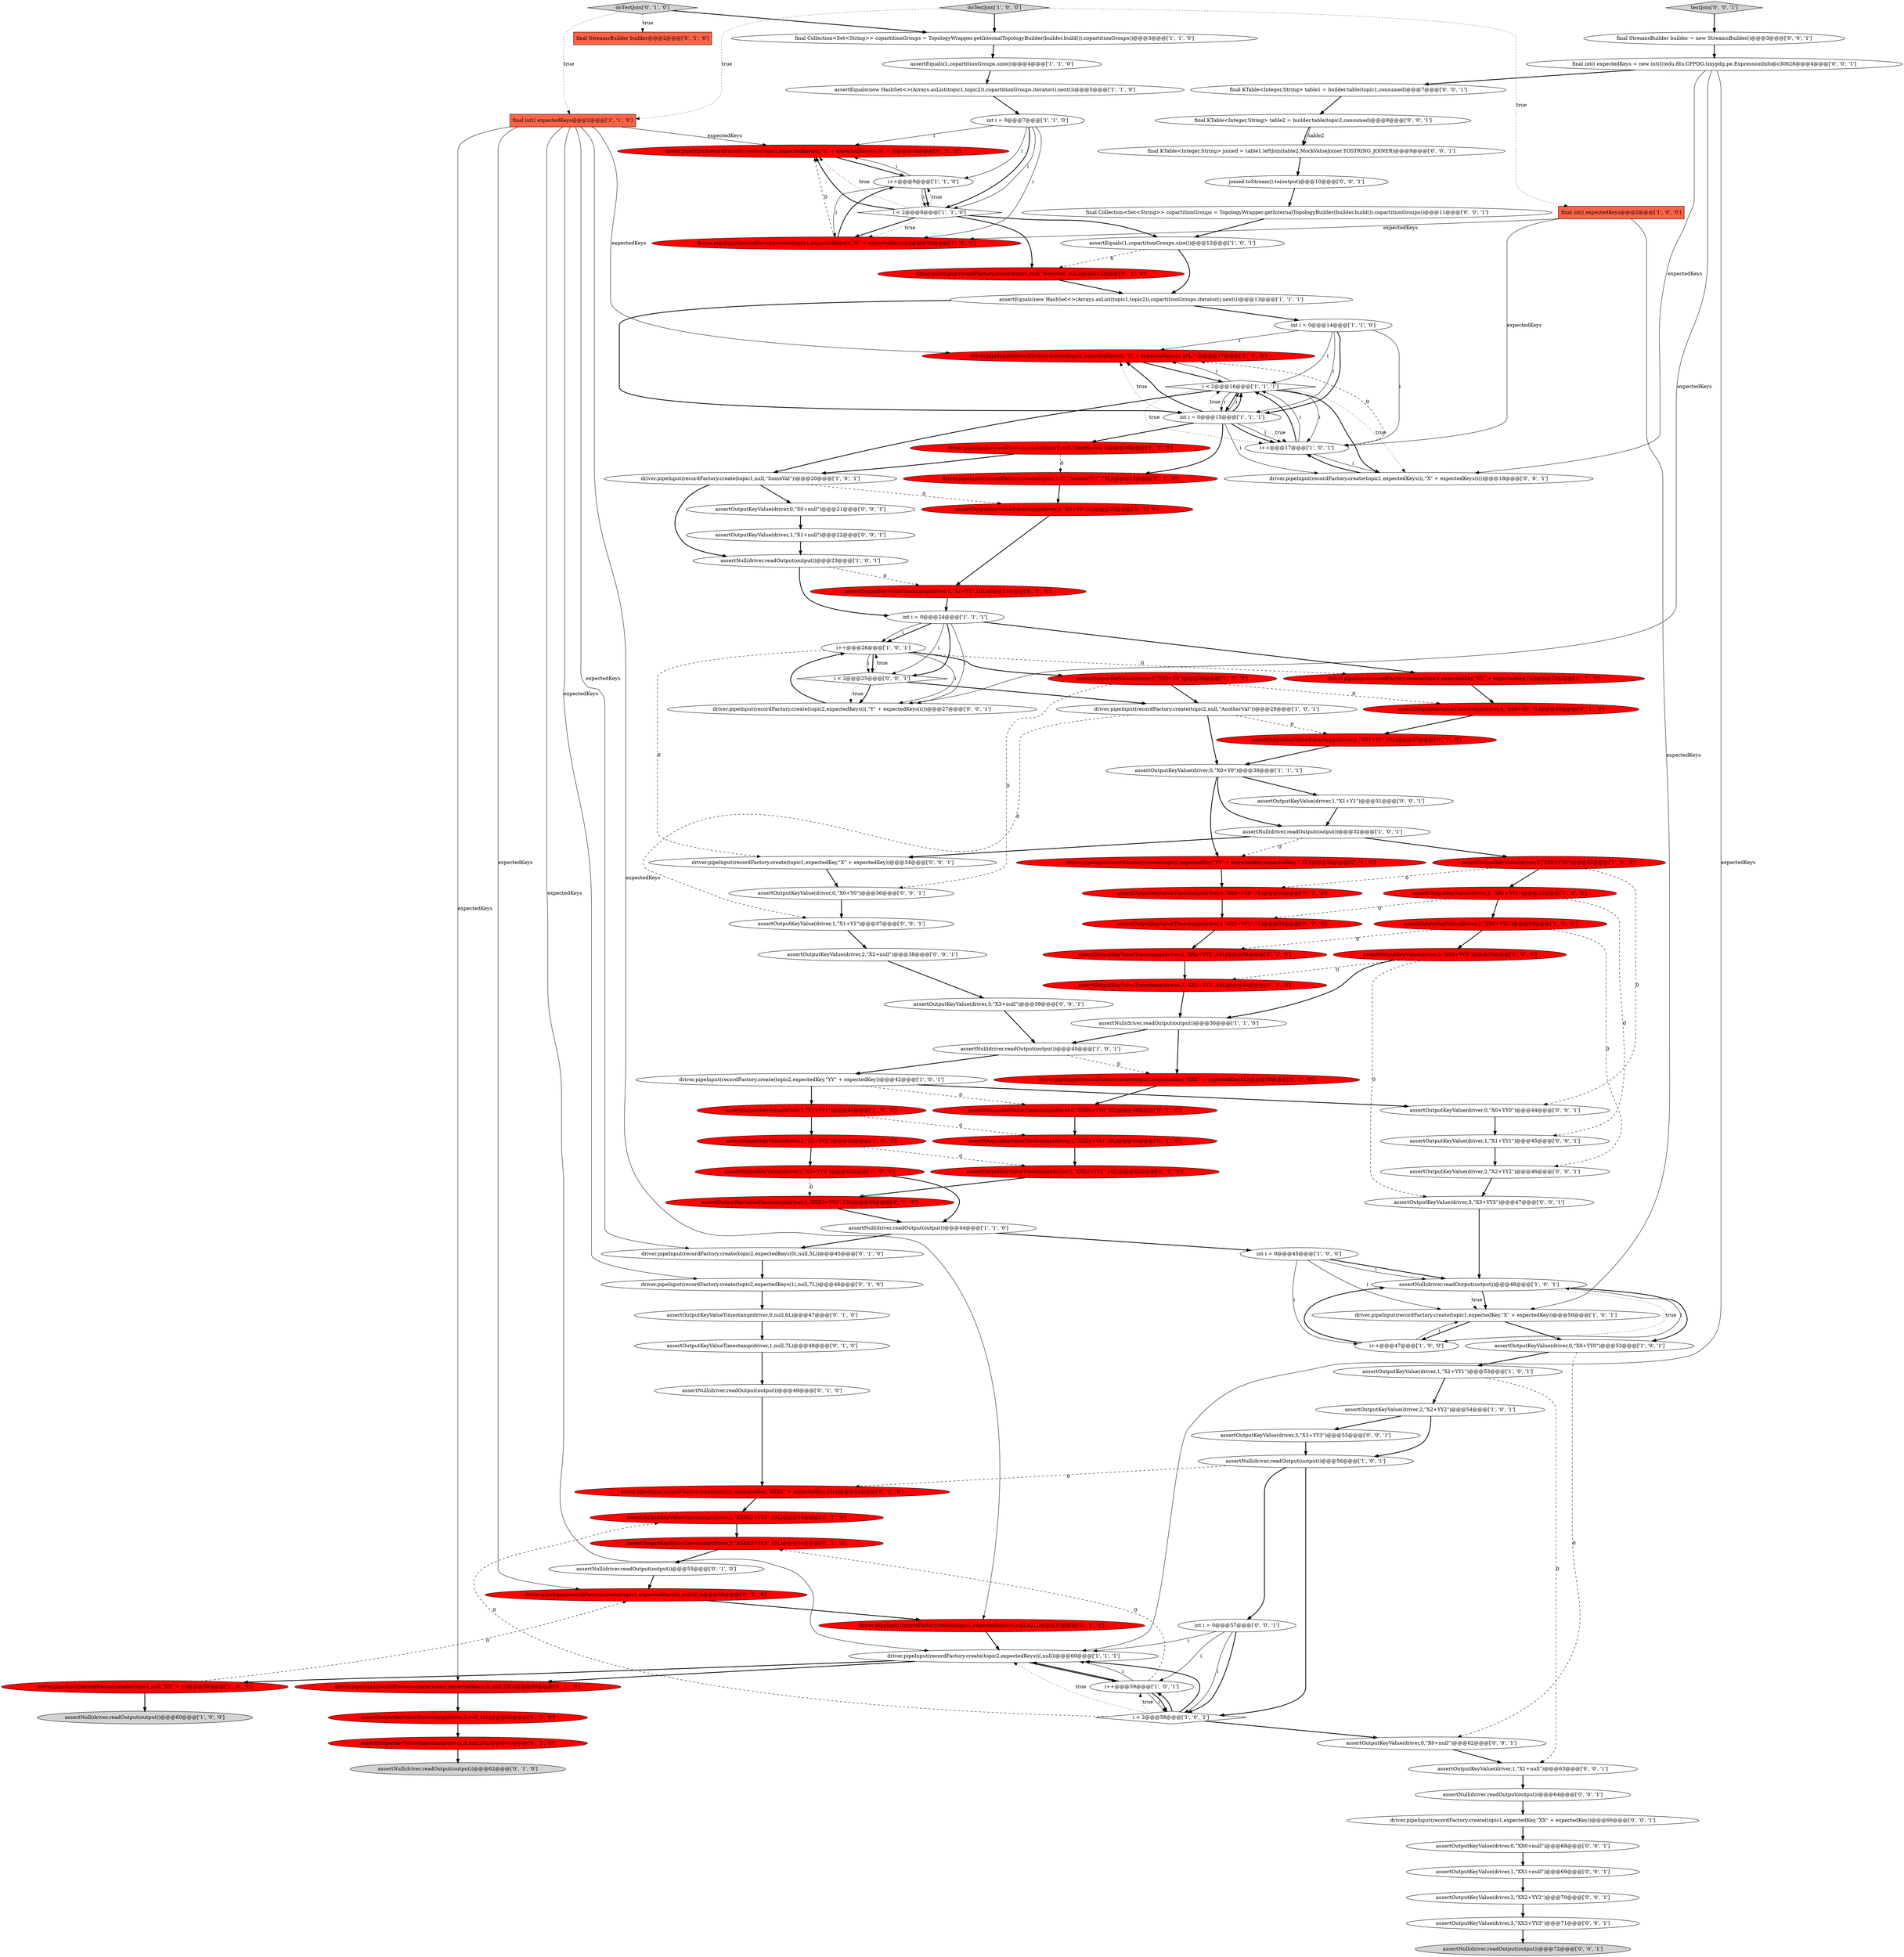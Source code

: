 digraph {
108 [style = filled, label = "driver.pipeInput(recordFactory.create(topic1,expectedKey,\"X\" + expectedKey))@@@34@@@['0', '0', '1']", fillcolor = white, shape = ellipse image = "AAA0AAABBB3BBB"];
22 [style = filled, label = "assertNull(driver.readOutput(output))@@@36@@@['1', '1', '0']", fillcolor = white, shape = ellipse image = "AAA0AAABBB1BBB"];
87 [style = filled, label = "assertOutputKeyValue(driver,1,\"X1+null\")@@@63@@@['0', '0', '1']", fillcolor = white, shape = ellipse image = "AAA0AAABBB3BBB"];
116 [style = filled, label = "assertOutputKeyValue(driver,3,\"X3+YY3\")@@@55@@@['0', '0', '1']", fillcolor = white, shape = ellipse image = "AAA0AAABBB3BBB"];
28 [style = filled, label = "driver.pipeInput(recordFactory.create(topic1,expectedKeys(i(,\"X\" + expectedKeys(i())@@@10@@@['1', '0', '0']", fillcolor = red, shape = ellipse image = "AAA1AAABBB1BBB"];
71 [style = filled, label = "assertOutputKeyValueTimestamp(driver,2,\"XXXX2+YY2\",13L)@@@53@@@['0', '1', '0']", fillcolor = red, shape = ellipse image = "AAA1AAABBB2BBB"];
56 [style = filled, label = "driver.pipeInput(recordFactory.create(topic1,null,\"SomeVal\",42L))@@@12@@@['0', '1', '0']", fillcolor = red, shape = ellipse image = "AAA1AAABBB2BBB"];
47 [style = filled, label = "assertNull(driver.readOutput(output))@@@44@@@['1', '1', '0']", fillcolor = white, shape = ellipse image = "AAA0AAABBB1BBB"];
46 [style = filled, label = "int i = 0@@@24@@@['1', '1', '1']", fillcolor = white, shape = ellipse image = "AAA0AAABBB1BBB"];
48 [style = filled, label = "int i = 0@@@14@@@['1', '1', '0']", fillcolor = white, shape = ellipse image = "AAA0AAABBB1BBB"];
99 [style = filled, label = "final KTable<Integer,String> joined = table1.leftJoin(table2,MockValueJoiner.TOSTRING_JOINER)@@@9@@@['0', '0', '1']", fillcolor = white, shape = ellipse image = "AAA0AAABBB3BBB"];
115 [style = filled, label = "assertOutputKeyValue(driver,2,\"X2+null\")@@@38@@@['0', '0', '1']", fillcolor = white, shape = ellipse image = "AAA0AAABBB3BBB"];
49 [style = filled, label = "assertOutputKeyValueTimestamp(driver,0,\"X0+Y0\",5L)@@@20@@@['0', '1', '0']", fillcolor = red, shape = ellipse image = "AAA1AAABBB2BBB"];
75 [style = filled, label = "driver.pipeInput(recordFactory.create(topic1,expectedKeys(0(,null,0L))@@@56@@@['0', '1', '0']", fillcolor = red, shape = ellipse image = "AAA1AAABBB2BBB"];
109 [style = filled, label = "final Collection<Set<String>> copartitionGroups = TopologyWrapper.getInternalTopologyBuilder(builder.build()).copartitionGroups()@@@11@@@['0', '0', '1']", fillcolor = white, shape = ellipse image = "AAA0AAABBB3BBB"];
37 [style = filled, label = "assertOutputKeyValue(driver,2,\"X2+YY2\")@@@54@@@['1', '0', '1']", fillcolor = white, shape = ellipse image = "AAA0AAABBB1BBB"];
83 [style = filled, label = "assertOutputKeyValueTimestamp(driver,3,null,20L)@@@61@@@['0', '1', '0']", fillcolor = red, shape = ellipse image = "AAA1AAABBB2BBB"];
61 [style = filled, label = "assertOutputKeyValueTimestamp(driver,2,\"XX2+YY2\",10L)@@@34@@@['0', '1', '0']", fillcolor = red, shape = ellipse image = "AAA1AAABBB2BBB"];
110 [style = filled, label = "assertOutputKeyValue(driver,2,\"X2+YY2\")@@@46@@@['0', '0', '1']", fillcolor = white, shape = ellipse image = "AAA0AAABBB3BBB"];
58 [style = filled, label = "assertOutputKeyValueTimestamp(driver,1,\"XXX1+YY1\",6L)@@@41@@@['0', '1', '0']", fillcolor = red, shape = ellipse image = "AAA1AAABBB2BBB"];
25 [style = filled, label = "driver.pipeInput(recordFactory.create(topic1,null,\"XX\" + 1))@@@59@@@['1', '0', '0']", fillcolor = red, shape = ellipse image = "AAA1AAABBB1BBB"];
113 [style = filled, label = "assertOutputKeyValue(driver,0,\"X0+YY0\")@@@44@@@['0', '0', '1']", fillcolor = white, shape = ellipse image = "AAA0AAABBB3BBB"];
10 [style = filled, label = "assertOutputKeyValue(driver,3,\"X3+YY3\")@@@43@@@['1', '0', '0']", fillcolor = red, shape = ellipse image = "AAA1AAABBB1BBB"];
8 [style = filled, label = "i < 2@@@8@@@['1', '1', '0']", fillcolor = white, shape = diamond image = "AAA0AAABBB1BBB"];
0 [style = filled, label = "driver.pipeInput(recordFactory.create(topic1,expectedKey,\"X\" + expectedKey))@@@50@@@['1', '0', '1']", fillcolor = white, shape = ellipse image = "AAA0AAABBB1BBB"];
7 [style = filled, label = "i++@@@17@@@['1', '0', '1']", fillcolor = white, shape = ellipse image = "AAA0AAABBB1BBB"];
62 [style = filled, label = "driver.pipeInput(recordFactory.create(topic2,expectedKey,\"YY\" + expectedKey,expectedKey * 5L))@@@30@@@['0', '1', '0']", fillcolor = red, shape = ellipse image = "AAA1AAABBB2BBB"];
14 [style = filled, label = "assertOutputKeyValue(driver,1,\"XX1+YY1\")@@@33@@@['1', '0', '0']", fillcolor = red, shape = ellipse image = "AAA1AAABBB1BBB"];
19 [style = filled, label = "driver.pipeInput(recordFactory.create(topic2,expectedKey,\"YY\" + expectedKey))@@@42@@@['1', '0', '1']", fillcolor = white, shape = ellipse image = "AAA0AAABBB1BBB"];
76 [style = filled, label = "assertOutputKeyValueTimestamp(driver,0,\"XX0+YY0\",7L)@@@32@@@['0', '1', '0']", fillcolor = red, shape = ellipse image = "AAA1AAABBB2BBB"];
51 [style = filled, label = "assertOutputKeyValueTimestamp(driver,0,\"XX0+Y0\",7L)@@@26@@@['0', '1', '0']", fillcolor = red, shape = ellipse image = "AAA1AAABBB2BBB"];
33 [style = filled, label = "assertEquals(new HashSet<>(Arrays.asList(topic1,topic2)),copartitionGroups.iterator().next())@@@5@@@['1', '1', '0']", fillcolor = white, shape = ellipse image = "AAA0AAABBB1BBB"];
45 [style = filled, label = "assertOutputKeyValue(driver,2,\"X2+YY2\")@@@42@@@['1', '0', '0']", fillcolor = red, shape = ellipse image = "AAA1AAABBB1BBB"];
84 [style = filled, label = "driver.pipeInput(recordFactory.create(topic1,expectedKey,\"XXXX\" + expectedKey,13L))@@@51@@@['0', '1', '0']", fillcolor = red, shape = ellipse image = "AAA1AAABBB2BBB"];
88 [style = filled, label = "assertOutputKeyValue(driver,2,\"XX2+YY2\")@@@70@@@['0', '0', '1']", fillcolor = white, shape = ellipse image = "AAA0AAABBB3BBB"];
54 [style = filled, label = "assertOutputKeyValueTimestamp(driver,3,\"XXXX3+YY3\",15L)@@@54@@@['0', '1', '0']", fillcolor = red, shape = ellipse image = "AAA1AAABBB2BBB"];
5 [style = filled, label = "i++@@@26@@@['1', '0', '1']", fillcolor = white, shape = ellipse image = "AAA0AAABBB1BBB"];
9 [style = filled, label = "assertNull(driver.readOutput(output))@@@32@@@['1', '0', '1']", fillcolor = white, shape = ellipse image = "AAA0AAABBB1BBB"];
43 [style = filled, label = "assertNull(driver.readOutput(output))@@@23@@@['1', '0', '1']", fillcolor = white, shape = ellipse image = "AAA0AAABBB1BBB"];
13 [style = filled, label = "i < 2@@@58@@@['1', '0', '1']", fillcolor = white, shape = diamond image = "AAA0AAABBB1BBB"];
91 [style = filled, label = "assertNull(driver.readOutput(output))@@@72@@@['0', '0', '1']", fillcolor = lightgray, shape = ellipse image = "AAA0AAABBB3BBB"];
55 [style = filled, label = "assertNull(driver.readOutput(output))@@@55@@@['0', '1', '0']", fillcolor = white, shape = ellipse image = "AAA0AAABBB2BBB"];
85 [style = filled, label = "testJoin['0', '0', '1']", fillcolor = lightgray, shape = diamond image = "AAA0AAABBB3BBB"];
69 [style = filled, label = "assertOutputKeyValueTimestamp(driver,3,\"XX3+YY3\",15L)@@@35@@@['0', '1', '0']", fillcolor = red, shape = ellipse image = "AAA1AAABBB2BBB"];
101 [style = filled, label = "assertOutputKeyValue(driver,3,\"XX3+YY3\")@@@71@@@['0', '0', '1']", fillcolor = white, shape = ellipse image = "AAA0AAABBB3BBB"];
96 [style = filled, label = "assertOutputKeyValue(driver,3,\"X3+null\")@@@39@@@['0', '0', '1']", fillcolor = white, shape = ellipse image = "AAA0AAABBB3BBB"];
59 [style = filled, label = "driver.pipeInput(recordFactory.create(topic2,expectedKeys(i(,\"Y\" + expectedKeys(i(,10L * i))@@@17@@@['0', '1', '0']", fillcolor = red, shape = ellipse image = "AAA1AAABBB2BBB"];
36 [style = filled, label = "assertOutputKeyValue(driver,1,\"X1+YY1\")@@@41@@@['1', '0', '0']", fillcolor = red, shape = ellipse image = "AAA1AAABBB1BBB"];
92 [style = filled, label = "assertNull(driver.readOutput(output))@@@64@@@['0', '0', '1']", fillcolor = white, shape = ellipse image = "AAA0AAABBB3BBB"];
63 [style = filled, label = "driver.pipeInput(recordFactory.create(topic1,expectedKeys(3(,null,20L))@@@59@@@['0', '1', '0']", fillcolor = red, shape = ellipse image = "AAA1AAABBB2BBB"];
77 [style = filled, label = "assertOutputKeyValueTimestamp(driver,1,\"XX1+YY1\",7L)@@@33@@@['0', '1', '0']", fillcolor = red, shape = ellipse image = "AAA1AAABBB2BBB"];
66 [style = filled, label = "assertOutputKeyValueTimestamp(driver,3,\"XXX3+YY3\",15L)@@@43@@@['0', '1', '0']", fillcolor = red, shape = ellipse image = "AAA1AAABBB2BBB"];
60 [style = filled, label = "assertOutputKeyValueTimestamp(driver,1,\"X1+Y1\",10L)@@@21@@@['0', '1', '0']", fillcolor = red, shape = ellipse image = "AAA1AAABBB2BBB"];
97 [style = filled, label = "driver.pipeInput(recordFactory.create(topic1,expectedKeys(i(,\"X\" + expectedKeys(i())@@@18@@@['0', '0', '1']", fillcolor = white, shape = ellipse image = "AAA0AAABBB3BBB"];
4 [style = filled, label = "assertNull(driver.readOutput(output))@@@56@@@['1', '0', '1']", fillcolor = white, shape = ellipse image = "AAA0AAABBB1BBB"];
72 [style = filled, label = "driver.pipeInput(recordFactory.create(topic2,expectedKeys(0(,null,5L))@@@45@@@['0', '1', '0']", fillcolor = white, shape = ellipse image = "AAA0AAABBB2BBB"];
65 [style = filled, label = "assertOutputKeyValueTimestamp(driver,1,null,7L)@@@48@@@['0', '1', '0']", fillcolor = white, shape = ellipse image = "AAA0AAABBB2BBB"];
107 [style = filled, label = "final KTable<Integer,String> table1 = builder.table(topic1,consumed)@@@7@@@['0', '0', '1']", fillcolor = white, shape = ellipse image = "AAA0AAABBB3BBB"];
42 [style = filled, label = "assertOutputKeyValue(driver,2,\"XX2+YY2\")@@@34@@@['1', '0', '0']", fillcolor = red, shape = ellipse image = "AAA1AAABBB1BBB"];
104 [style = filled, label = "assertOutputKeyValue(driver,1,\"X1+null\")@@@22@@@['0', '0', '1']", fillcolor = white, shape = ellipse image = "AAA0AAABBB3BBB"];
50 [style = filled, label = "driver.pipeInput(recordFactory.create(topic1,expectedKeys(1(,null,42L))@@@57@@@['0', '1', '0']", fillcolor = red, shape = ellipse image = "AAA1AAABBB2BBB"];
102 [style = filled, label = "assertOutputKeyValue(driver,3,\"X3+YY3\")@@@47@@@['0', '0', '1']", fillcolor = white, shape = ellipse image = "AAA0AAABBB3BBB"];
105 [style = filled, label = "assertOutputKeyValue(driver,1,\"X1+YY1\")@@@45@@@['0', '0', '1']", fillcolor = white, shape = ellipse image = "AAA0AAABBB3BBB"];
41 [style = filled, label = "i < 2@@@16@@@['1', '1', '1']", fillcolor = white, shape = diamond image = "AAA0AAABBB1BBB"];
31 [style = filled, label = "assertEquals(1,copartitionGroups.size())@@@4@@@['1', '1', '0']", fillcolor = white, shape = ellipse image = "AAA0AAABBB1BBB"];
34 [style = filled, label = "assertEquals(1,copartitionGroups.size())@@@12@@@['1', '0', '1']", fillcolor = white, shape = ellipse image = "AAA0AAABBB1BBB"];
57 [style = filled, label = "driver.pipeInput(recordFactory.create(topic1,expectedKeys(i(,\"X\" + expectedKeys(i(,5L + i))@@@10@@@['0', '1', '0']", fillcolor = red, shape = ellipse image = "AAA1AAABBB2BBB"];
93 [style = filled, label = "final StreamsBuilder builder = new StreamsBuilder()@@@3@@@['0', '0', '1']", fillcolor = white, shape = ellipse image = "AAA0AAABBB3BBB"];
30 [style = filled, label = "driver.pipeInput(recordFactory.create(topic2,null,\"AnotherVal\"))@@@29@@@['1', '0', '1']", fillcolor = white, shape = ellipse image = "AAA0AAABBB1BBB"];
70 [style = filled, label = "assertNull(driver.readOutput(output))@@@62@@@['0', '1', '0']", fillcolor = lightgray, shape = ellipse image = "AAA0AAABBB2BBB"];
73 [style = filled, label = "assertNull(driver.readOutput(output))@@@49@@@['0', '1', '0']", fillcolor = white, shape = ellipse image = "AAA0AAABBB2BBB"];
100 [style = filled, label = "assertOutputKeyValue(driver,0,\"X0+null\")@@@62@@@['0', '0', '1']", fillcolor = white, shape = ellipse image = "AAA0AAABBB3BBB"];
117 [style = filled, label = "assertOutputKeyValue(driver,0,\"X0+Y0\")@@@36@@@['0', '0', '1']", fillcolor = white, shape = ellipse image = "AAA0AAABBB3BBB"];
15 [style = filled, label = "assertOutputKeyValue(driver,1,\"X1+YY1\")@@@53@@@['1', '0', '1']", fillcolor = white, shape = ellipse image = "AAA0AAABBB1BBB"];
78 [style = filled, label = "doTestJoin['0', '1', '0']", fillcolor = lightgray, shape = diamond image = "AAA0AAABBB2BBB"];
94 [style = filled, label = "driver.pipeInput(recordFactory.create(topic1,expectedKey,\"XX\" + expectedKey))@@@66@@@['0', '0', '1']", fillcolor = white, shape = ellipse image = "AAA0AAABBB3BBB"];
23 [style = filled, label = "i++@@@9@@@['1', '1', '0']", fillcolor = white, shape = ellipse image = "AAA0AAABBB1BBB"];
79 [style = filled, label = "assertOutputKeyValueTimestamp(driver,2,\"XXX2+YY2\",10L)@@@42@@@['0', '1', '0']", fillcolor = red, shape = ellipse image = "AAA1AAABBB2BBB"];
26 [style = filled, label = "assertOutputKeyValue(driver,0,\"XX0+YY0\")@@@32@@@['1', '0', '0']", fillcolor = red, shape = ellipse image = "AAA1AAABBB1BBB"];
17 [style = filled, label = "assertOutputKeyValue(driver,0,\"X0+YY0\")@@@52@@@['1', '0', '1']", fillcolor = white, shape = ellipse image = "AAA0AAABBB1BBB"];
98 [style = filled, label = "i < 2@@@25@@@['0', '0', '1']", fillcolor = white, shape = diamond image = "AAA0AAABBB3BBB"];
6 [style = filled, label = "int i = 0@@@15@@@['1', '1', '1']", fillcolor = white, shape = ellipse image = "AAA0AAABBB1BBB"];
95 [style = filled, label = "joined.toStream().to(output)@@@10@@@['0', '0', '1']", fillcolor = white, shape = ellipse image = "AAA0AAABBB3BBB"];
12 [style = filled, label = "final int(( expectedKeys@@@2@@@['1', '0', '0']", fillcolor = tomato, shape = box image = "AAA0AAABBB1BBB"];
74 [style = filled, label = "assertOutputKeyValueTimestamp(driver,0,null,6L)@@@47@@@['0', '1', '0']", fillcolor = white, shape = ellipse image = "AAA0AAABBB2BBB"];
67 [style = filled, label = "assertOutputKeyValueTimestamp(driver,0,\"XXX0+YY0\",6L)@@@40@@@['0', '1', '0']", fillcolor = red, shape = ellipse image = "AAA1AAABBB2BBB"];
118 [style = filled, label = "assertOutputKeyValue(driver,0,\"XX0+null\")@@@68@@@['0', '0', '1']", fillcolor = white, shape = ellipse image = "AAA0AAABBB3BBB"];
27 [style = filled, label = "assertNull(driver.readOutput(output))@@@48@@@['1', '0', '1']", fillcolor = white, shape = ellipse image = "AAA0AAABBB1BBB"];
53 [style = filled, label = "assertOutputKeyValueTimestamp(driver,1,\"XX1+Y1\",10L)@@@27@@@['0', '1', '0']", fillcolor = red, shape = ellipse image = "AAA1AAABBB2BBB"];
24 [style = filled, label = "assertOutputKeyValue(driver,0,\"X0+Y0\")@@@30@@@['1', '1', '1']", fillcolor = white, shape = ellipse image = "AAA0AAABBB1BBB"];
1 [style = filled, label = "assertOutputKeyValue(driver,3,\"XX3+YY3\")@@@35@@@['1', '0', '0']", fillcolor = red, shape = ellipse image = "AAA1AAABBB1BBB"];
52 [style = filled, label = "final StreamsBuilder builder@@@2@@@['0', '1', '0']", fillcolor = tomato, shape = box image = "AAA0AAABBB2BBB"];
44 [style = filled, label = "int i = 0@@@7@@@['1', '1', '0']", fillcolor = white, shape = ellipse image = "AAA0AAABBB1BBB"];
89 [style = filled, label = "final KTable<Integer,String> table2 = builder.table(topic2,consumed)@@@8@@@['0', '0', '1']", fillcolor = white, shape = ellipse image = "AAA0AAABBB3BBB"];
103 [style = filled, label = "assertOutputKeyValue(driver,1,\"XX1+null\")@@@69@@@['0', '0', '1']", fillcolor = white, shape = ellipse image = "AAA0AAABBB3BBB"];
39 [style = filled, label = "final Collection<Set<String>> copartitionGroups = TopologyWrapper.getInternalTopologyBuilder(builder.build()).copartitionGroups()@@@3@@@['1', '1', '0']", fillcolor = white, shape = ellipse image = "AAA0AAABBB1BBB"];
35 [style = filled, label = "assertNull(driver.readOutput(output))@@@60@@@['1', '0', '0']", fillcolor = lightgray, shape = ellipse image = "AAA0AAABBB1BBB"];
80 [style = filled, label = "driver.pipeInput(recordFactory.create(topic2,expectedKeys(1(,null,7L))@@@46@@@['0', '1', '0']", fillcolor = white, shape = ellipse image = "AAA0AAABBB2BBB"];
32 [style = filled, label = "final int(( expectedKeys@@@2@@@['1', '1', '0']", fillcolor = tomato, shape = box image = "AAA0AAABBB1BBB"];
2 [style = filled, label = "driver.pipeInput(recordFactory.create(topic2,expectedKeys(i(,null))@@@60@@@['1', '1', '1']", fillcolor = white, shape = ellipse image = "AAA0AAABBB1BBB"];
86 [style = filled, label = "assertOutputKeyValue(driver,0,\"X0+null\")@@@21@@@['0', '0', '1']", fillcolor = white, shape = ellipse image = "AAA0AAABBB3BBB"];
29 [style = filled, label = "assertOutputKeyValue(driver,0,\"XX0+Y0\")@@@26@@@['1', '0', '0']", fillcolor = red, shape = ellipse image = "AAA1AAABBB1BBB"];
21 [style = filled, label = "driver.pipeInput(recordFactory.create(topic1,null,\"SomeVal\"))@@@20@@@['1', '0', '1']", fillcolor = white, shape = ellipse image = "AAA0AAABBB1BBB"];
112 [style = filled, label = "int i = 0@@@57@@@['0', '0', '1']", fillcolor = white, shape = ellipse image = "AAA0AAABBB3BBB"];
11 [style = filled, label = "driver.pipeInput(recordFactory.create(topic2,null,\"AnotherVal\"))@@@19@@@['1', '0', '0']", fillcolor = red, shape = ellipse image = "AAA1AAABBB1BBB"];
16 [style = filled, label = "doTestJoin['1', '0', '0']", fillcolor = lightgray, shape = diamond image = "AAA0AAABBB1BBB"];
82 [style = filled, label = "driver.pipeInput(recordFactory.create(topic2,null,\"AnotherVal\",73L))@@@19@@@['0', '1', '0']", fillcolor = red, shape = ellipse image = "AAA1AAABBB2BBB"];
111 [style = filled, label = "assertOutputKeyValue(driver,1,\"X1+Y1\")@@@31@@@['0', '0', '1']", fillcolor = white, shape = ellipse image = "AAA0AAABBB3BBB"];
114 [style = filled, label = "final int(( expectedKeys = new int((((edu.fdu.CPPDG.tinypdg.pe.ExpressionInfo@c30628@@@4@@@['0', '0', '1']", fillcolor = white, shape = ellipse image = "AAA0AAABBB3BBB"];
38 [style = filled, label = "assertEquals(new HashSet<>(Arrays.asList(topic1,topic2)),copartitionGroups.iterator().next())@@@13@@@['1', '1', '1']", fillcolor = white, shape = ellipse image = "AAA0AAABBB1BBB"];
68 [style = filled, label = "assertOutputKeyValueTimestamp(driver,2,null,10L)@@@60@@@['0', '1', '0']", fillcolor = red, shape = ellipse image = "AAA1AAABBB2BBB"];
18 [style = filled, label = "i++@@@47@@@['1', '0', '0']", fillcolor = white, shape = ellipse image = "AAA0AAABBB1BBB"];
3 [style = filled, label = "int i = 0@@@45@@@['1', '0', '0']", fillcolor = white, shape = ellipse image = "AAA0AAABBB1BBB"];
81 [style = filled, label = "driver.pipeInput(recordFactory.create(topic1,expectedKey,\"XX\" + expectedKey,7L))@@@24@@@['0', '1', '0']", fillcolor = red, shape = ellipse image = "AAA1AAABBB2BBB"];
90 [style = filled, label = "driver.pipeInput(recordFactory.create(topic2,expectedKeys(i(,\"Y\" + expectedKeys(i())@@@27@@@['0', '0', '1']", fillcolor = white, shape = ellipse image = "AAA0AAABBB3BBB"];
64 [style = filled, label = "driver.pipeInput(recordFactory.create(topic1,expectedKey,\"XXX\" + expectedKey,6L))@@@38@@@['0', '1', '0']", fillcolor = red, shape = ellipse image = "AAA1AAABBB2BBB"];
106 [style = filled, label = "assertOutputKeyValue(driver,1,\"X1+Y1\")@@@37@@@['0', '0', '1']", fillcolor = white, shape = ellipse image = "AAA0AAABBB3BBB"];
20 [style = filled, label = "assertNull(driver.readOutput(output))@@@40@@@['1', '0', '1']", fillcolor = white, shape = ellipse image = "AAA0AAABBB1BBB"];
40 [style = filled, label = "i++@@@59@@@['1', '0', '1']", fillcolor = white, shape = ellipse image = "AAA0AAABBB1BBB"];
86->104 [style = bold, label=""];
40->2 [style = bold, label=""];
54->55 [style = bold, label=""];
14->77 [style = dashed, label="0"];
8->28 [style = dotted, label="true"];
32->59 [style = solid, label="expectedKeys"];
44->8 [style = bold, label=""];
74->65 [style = bold, label=""];
79->66 [style = bold, label=""];
41->6 [style = solid, label="i"];
29->30 [style = bold, label=""];
46->5 [style = bold, label=""];
94->118 [style = bold, label=""];
21->43 [style = bold, label=""];
43->60 [style = dashed, label="0"];
100->87 [style = bold, label=""];
5->98 [style = solid, label="i"];
62->76 [style = bold, label=""];
6->59 [style = dotted, label="true"];
51->53 [style = bold, label=""];
50->2 [style = bold, label=""];
23->57 [style = solid, label="i"];
19->36 [style = bold, label=""];
46->90 [style = solid, label="i"];
6->41 [style = solid, label="i"];
37->116 [style = bold, label=""];
25->35 [style = bold, label=""];
96->20 [style = bold, label=""];
40->13 [style = bold, label=""];
41->59 [style = solid, label="i"];
102->27 [style = bold, label=""];
98->90 [style = bold, label=""];
87->92 [style = bold, label=""];
3->27 [style = bold, label=""];
48->59 [style = solid, label="i"];
9->26 [style = bold, label=""];
66->47 [style = bold, label=""];
72->80 [style = bold, label=""];
111->9 [style = bold, label=""];
115->96 [style = bold, label=""];
104->43 [style = bold, label=""];
77->61 [style = bold, label=""];
12->7 [style = solid, label="expectedKeys"];
34->56 [style = dashed, label="0"];
39->31 [style = bold, label=""];
6->11 [style = bold, label=""];
107->89 [style = bold, label=""];
10->66 [style = dashed, label="0"];
2->63 [style = bold, label=""];
6->41 [style = bold, label=""];
27->17 [style = bold, label=""];
78->32 [style = dotted, label="true"];
45->79 [style = dashed, label="0"];
16->32 [style = dotted, label="true"];
12->0 [style = solid, label="expectedKeys"];
42->1 [style = bold, label=""];
93->114 [style = bold, label=""];
67->58 [style = bold, label=""];
33->44 [style = bold, label=""];
2->25 [style = bold, label=""];
27->18 [style = dotted, label="true"];
8->57 [style = bold, label=""];
22->64 [style = bold, label=""];
45->10 [style = bold, label=""];
48->6 [style = solid, label="i"];
32->72 [style = solid, label="expectedKeys"];
108->117 [style = bold, label=""];
48->7 [style = solid, label="i"];
5->29 [style = bold, label=""];
8->34 [style = bold, label=""];
8->28 [style = bold, label=""];
56->38 [style = bold, label=""];
28->57 [style = dashed, label="0"];
23->28 [style = solid, label="i"];
65->73 [style = bold, label=""];
27->0 [style = bold, label=""];
97->7 [style = bold, label=""];
0->17 [style = bold, label=""];
32->63 [style = solid, label="expectedKeys"];
98->30 [style = bold, label=""];
41->21 [style = bold, label=""];
32->50 [style = solid, label="expectedKeys"];
112->2 [style = solid, label="i"];
26->14 [style = bold, label=""];
81->51 [style = bold, label=""];
8->23 [style = dotted, label="true"];
68->83 [style = bold, label=""];
40->13 [style = solid, label="i"];
41->6 [style = bold, label=""];
13->40 [style = bold, label=""];
6->7 [style = solid, label="i"];
23->8 [style = bold, label=""];
73->84 [style = bold, label=""];
99->95 [style = bold, label=""];
11->82 [style = dashed, label="0"];
43->46 [style = bold, label=""];
117->106 [style = bold, label=""];
95->109 [style = bold, label=""];
38->6 [style = bold, label=""];
58->79 [style = bold, label=""];
46->98 [style = bold, label=""];
98->5 [style = dotted, label="true"];
57->23 [style = bold, label=""];
25->75 [style = dashed, label="0"];
85->93 [style = bold, label=""];
7->59 [style = dashed, label="0"];
41->7 [style = solid, label="i"];
22->20 [style = bold, label=""];
46->98 [style = solid, label="i"];
114->107 [style = bold, label=""];
41->7 [style = dotted, label="true"];
40->2 [style = solid, label="i"];
5->81 [style = dashed, label="0"];
31->33 [style = bold, label=""];
44->57 [style = solid, label="i"];
42->61 [style = dashed, label="0"];
53->24 [style = bold, label=""];
17->15 [style = bold, label=""];
55->75 [style = bold, label=""];
6->7 [style = dotted, label="true"];
5->90 [style = solid, label="i"];
32->80 [style = solid, label="expectedKeys"];
16->39 [style = bold, label=""];
29->51 [style = dashed, label="0"];
5->108 [style = dashed, label="0"];
112->40 [style = solid, label="i"];
42->110 [style = dashed, label="0"];
13->71 [style = dashed, label="0"];
34->38 [style = bold, label=""];
44->8 [style = solid, label="i"];
13->40 [style = dotted, label="true"];
6->7 [style = bold, label=""];
20->19 [style = bold, label=""];
90->5 [style = bold, label=""];
12->28 [style = solid, label="expectedKeys"];
110->102 [style = bold, label=""];
78->39 [style = bold, label=""];
8->57 [style = dotted, label="true"];
14->105 [style = dashed, label="0"];
112->13 [style = solid, label="i"];
30->24 [style = bold, label=""];
71->54 [style = bold, label=""];
47->3 [style = bold, label=""];
5->98 [style = bold, label=""];
101->91 [style = bold, label=""];
113->105 [style = bold, label=""];
11->21 [style = bold, label=""];
4->13 [style = bold, label=""];
61->69 [style = bold, label=""];
14->42 [style = bold, label=""];
78->52 [style = dotted, label="true"];
6->97 [style = solid, label="i"];
69->22 [style = bold, label=""];
88->101 [style = bold, label=""];
1->102 [style = dashed, label="0"];
114->2 [style = solid, label="expectedKeys"];
114->97 [style = solid, label="expectedKeys"];
38->48 [style = bold, label=""];
48->6 [style = bold, label=""];
83->70 [style = bold, label=""];
116->4 [style = bold, label=""];
26->76 [style = dashed, label="0"];
41->97 [style = bold, label=""];
3->18 [style = solid, label="i"];
13->2 [style = dotted, label="true"];
44->28 [style = solid, label="i"];
26->113 [style = dashed, label="0"];
89->99 [style = bold, label=""];
40->54 [style = dashed, label="0"];
112->13 [style = bold, label=""];
15->87 [style = dashed, label="0"];
28->23 [style = bold, label=""];
21->86 [style = bold, label=""];
9->62 [style = dashed, label="0"];
49->60 [style = bold, label=""];
4->84 [style = dashed, label="0"];
109->34 [style = bold, label=""];
32->57 [style = solid, label="expectedKeys"];
84->71 [style = bold, label=""];
36->58 [style = dashed, label="0"];
0->18 [style = bold, label=""];
30->106 [style = dashed, label="0"];
7->41 [style = bold, label=""];
64->67 [style = bold, label=""];
46->5 [style = solid, label="i"];
9->108 [style = bold, label=""];
6->59 [style = bold, label=""];
41->97 [style = dotted, label="true"];
15->37 [style = bold, label=""];
23->8 [style = solid, label="i"];
13->100 [style = bold, label=""];
29->117 [style = dashed, label="0"];
32->75 [style = solid, label="expectedKeys"];
24->9 [style = bold, label=""];
13->2 [style = bold, label=""];
7->41 [style = solid, label="i"];
8->56 [style = bold, label=""];
82->49 [style = bold, label=""];
103->88 [style = bold, label=""];
16->12 [style = dotted, label="true"];
1->69 [style = dashed, label="0"];
118->103 [style = bold, label=""];
3->27 [style = solid, label="i"];
18->0 [style = solid, label="i"];
76->77 [style = bold, label=""];
46->81 [style = bold, label=""];
75->50 [style = bold, label=""];
20->64 [style = dashed, label="0"];
19->67 [style = dashed, label="0"];
47->72 [style = bold, label=""];
18->27 [style = solid, label="i"];
24->111 [style = bold, label=""];
106->115 [style = bold, label=""];
2->40 [style = bold, label=""];
6->41 [style = dotted, label="true"];
60->46 [style = bold, label=""];
30->53 [style = dashed, label="0"];
105->110 [style = bold, label=""];
37->4 [style = bold, label=""];
19->113 [style = bold, label=""];
1->22 [style = bold, label=""];
3->0 [style = solid, label="i"];
17->100 [style = dashed, label="0"];
80->74 [style = bold, label=""];
114->90 [style = solid, label="expectedKeys"];
18->27 [style = bold, label=""];
63->68 [style = bold, label=""];
27->0 [style = dotted, label="true"];
6->82 [style = bold, label=""];
10->47 [style = bold, label=""];
7->97 [style = solid, label="i"];
92->94 [style = bold, label=""];
24->62 [style = bold, label=""];
21->49 [style = dashed, label="0"];
89->99 [style = solid, label="table2"];
36->45 [style = bold, label=""];
98->90 [style = dotted, label="true"];
59->41 [style = bold, label=""];
44->23 [style = solid, label="i"];
32->2 [style = solid, label="expectedKeys"];
48->41 [style = solid, label="i"];
4->112 [style = bold, label=""];
}
